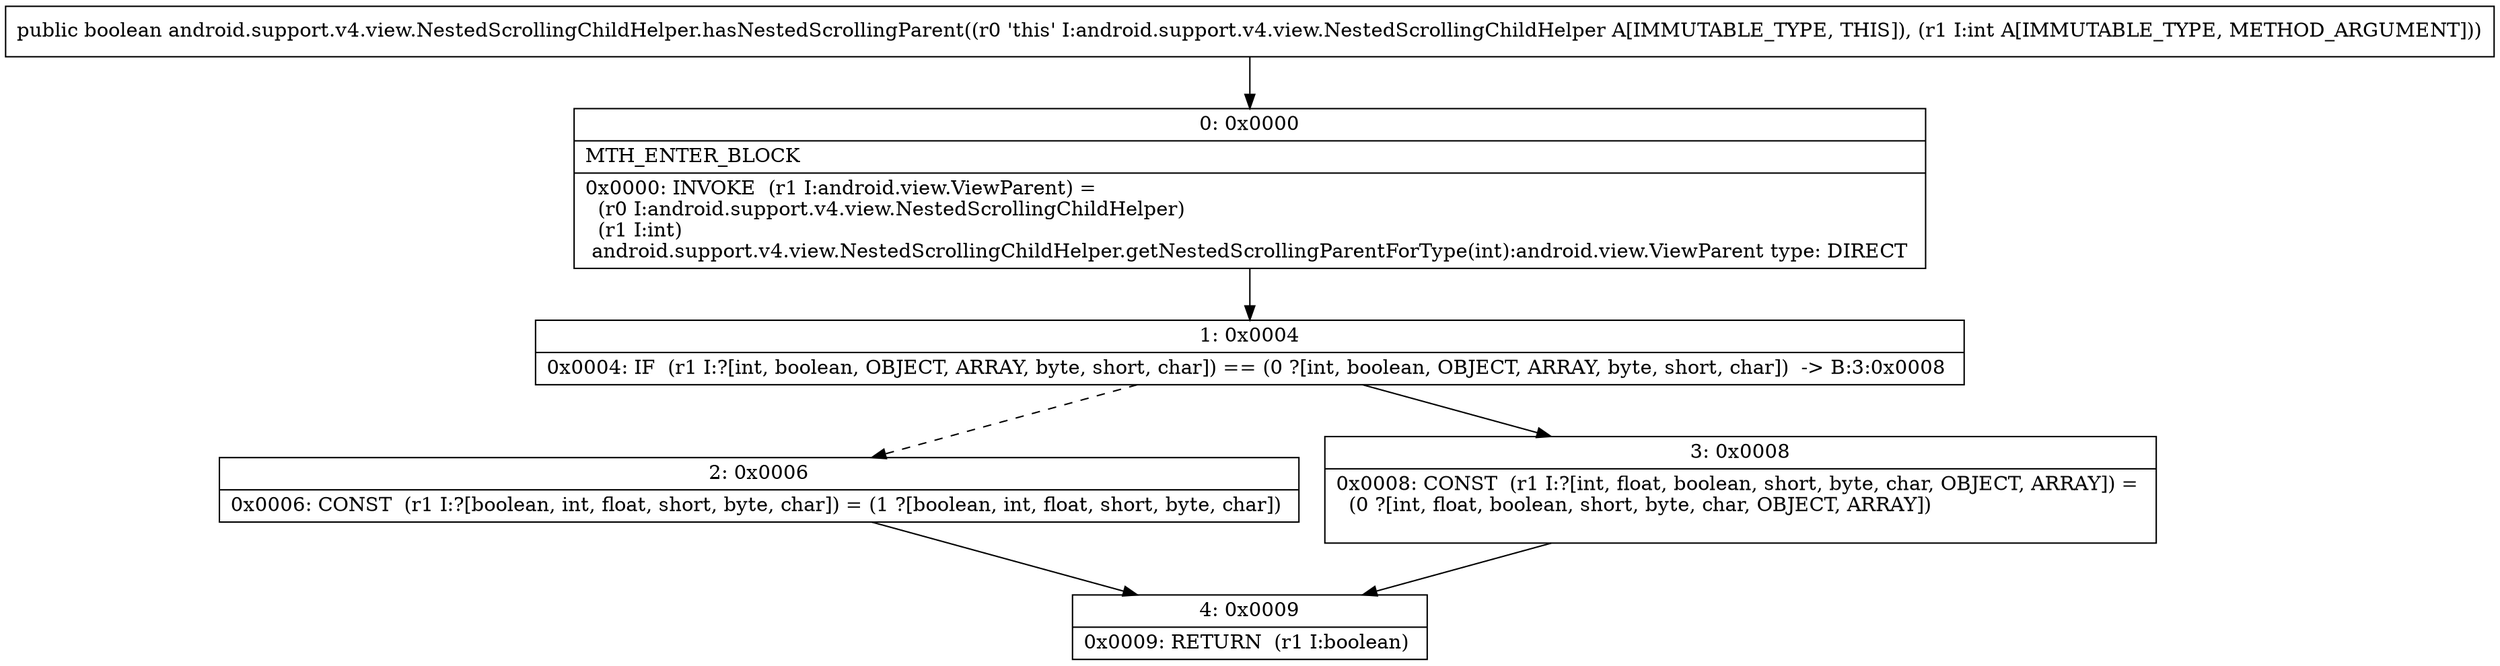 digraph "CFG forandroid.support.v4.view.NestedScrollingChildHelper.hasNestedScrollingParent(I)Z" {
Node_0 [shape=record,label="{0\:\ 0x0000|MTH_ENTER_BLOCK\l|0x0000: INVOKE  (r1 I:android.view.ViewParent) = \l  (r0 I:android.support.v4.view.NestedScrollingChildHelper)\l  (r1 I:int)\l android.support.v4.view.NestedScrollingChildHelper.getNestedScrollingParentForType(int):android.view.ViewParent type: DIRECT \l}"];
Node_1 [shape=record,label="{1\:\ 0x0004|0x0004: IF  (r1 I:?[int, boolean, OBJECT, ARRAY, byte, short, char]) == (0 ?[int, boolean, OBJECT, ARRAY, byte, short, char])  \-\> B:3:0x0008 \l}"];
Node_2 [shape=record,label="{2\:\ 0x0006|0x0006: CONST  (r1 I:?[boolean, int, float, short, byte, char]) = (1 ?[boolean, int, float, short, byte, char]) \l}"];
Node_3 [shape=record,label="{3\:\ 0x0008|0x0008: CONST  (r1 I:?[int, float, boolean, short, byte, char, OBJECT, ARRAY]) = \l  (0 ?[int, float, boolean, short, byte, char, OBJECT, ARRAY])\l \l}"];
Node_4 [shape=record,label="{4\:\ 0x0009|0x0009: RETURN  (r1 I:boolean) \l}"];
MethodNode[shape=record,label="{public boolean android.support.v4.view.NestedScrollingChildHelper.hasNestedScrollingParent((r0 'this' I:android.support.v4.view.NestedScrollingChildHelper A[IMMUTABLE_TYPE, THIS]), (r1 I:int A[IMMUTABLE_TYPE, METHOD_ARGUMENT])) }"];
MethodNode -> Node_0;
Node_0 -> Node_1;
Node_1 -> Node_2[style=dashed];
Node_1 -> Node_3;
Node_2 -> Node_4;
Node_3 -> Node_4;
}


